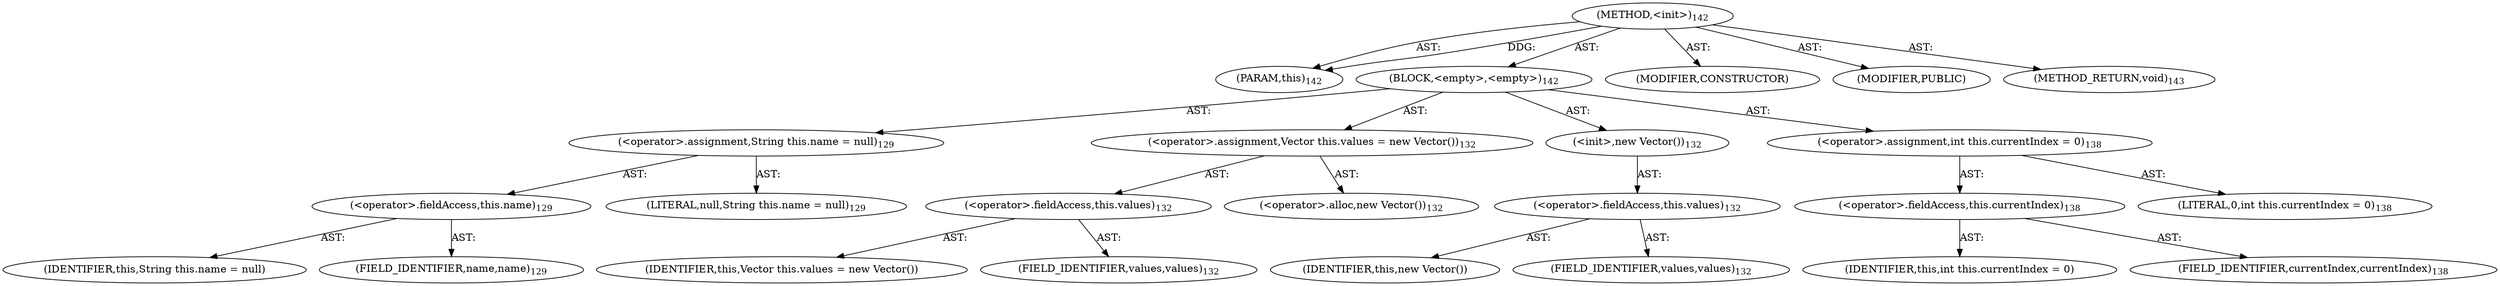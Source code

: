 digraph "&lt;init&gt;" {  
"111669149696" [label = <(METHOD,&lt;init&gt;)<SUB>142</SUB>> ]
"115964117016" [label = <(PARAM,this)<SUB>142</SUB>> ]
"25769803776" [label = <(BLOCK,&lt;empty&gt;,&lt;empty&gt;)<SUB>142</SUB>> ]
"30064771072" [label = <(&lt;operator&gt;.assignment,String this.name = null)<SUB>129</SUB>> ]
"30064771073" [label = <(&lt;operator&gt;.fieldAccess,this.name)<SUB>129</SUB>> ]
"68719476771" [label = <(IDENTIFIER,this,String this.name = null)> ]
"55834574848" [label = <(FIELD_IDENTIFIER,name,name)<SUB>129</SUB>> ]
"90194313216" [label = <(LITERAL,null,String this.name = null)<SUB>129</SUB>> ]
"30064771074" [label = <(&lt;operator&gt;.assignment,Vector this.values = new Vector())<SUB>132</SUB>> ]
"30064771075" [label = <(&lt;operator&gt;.fieldAccess,this.values)<SUB>132</SUB>> ]
"68719476772" [label = <(IDENTIFIER,this,Vector this.values = new Vector())> ]
"55834574849" [label = <(FIELD_IDENTIFIER,values,values)<SUB>132</SUB>> ]
"30064771076" [label = <(&lt;operator&gt;.alloc,new Vector())<SUB>132</SUB>> ]
"30064771077" [label = <(&lt;init&gt;,new Vector())<SUB>132</SUB>> ]
"30064771078" [label = <(&lt;operator&gt;.fieldAccess,this.values)<SUB>132</SUB>> ]
"68719476773" [label = <(IDENTIFIER,this,new Vector())> ]
"55834574850" [label = <(FIELD_IDENTIFIER,values,values)<SUB>132</SUB>> ]
"30064771079" [label = <(&lt;operator&gt;.assignment,int this.currentIndex = 0)<SUB>138</SUB>> ]
"30064771080" [label = <(&lt;operator&gt;.fieldAccess,this.currentIndex)<SUB>138</SUB>> ]
"68719476774" [label = <(IDENTIFIER,this,int this.currentIndex = 0)> ]
"55834574851" [label = <(FIELD_IDENTIFIER,currentIndex,currentIndex)<SUB>138</SUB>> ]
"90194313217" [label = <(LITERAL,0,int this.currentIndex = 0)<SUB>138</SUB>> ]
"133143986197" [label = <(MODIFIER,CONSTRUCTOR)> ]
"133143986198" [label = <(MODIFIER,PUBLIC)> ]
"128849018880" [label = <(METHOD_RETURN,void)<SUB>143</SUB>> ]
  "111669149696" -> "115964117016"  [ label = "AST: "] 
  "111669149696" -> "25769803776"  [ label = "AST: "] 
  "111669149696" -> "133143986197"  [ label = "AST: "] 
  "111669149696" -> "133143986198"  [ label = "AST: "] 
  "111669149696" -> "128849018880"  [ label = "AST: "] 
  "25769803776" -> "30064771072"  [ label = "AST: "] 
  "25769803776" -> "30064771074"  [ label = "AST: "] 
  "25769803776" -> "30064771077"  [ label = "AST: "] 
  "25769803776" -> "30064771079"  [ label = "AST: "] 
  "30064771072" -> "30064771073"  [ label = "AST: "] 
  "30064771072" -> "90194313216"  [ label = "AST: "] 
  "30064771073" -> "68719476771"  [ label = "AST: "] 
  "30064771073" -> "55834574848"  [ label = "AST: "] 
  "30064771074" -> "30064771075"  [ label = "AST: "] 
  "30064771074" -> "30064771076"  [ label = "AST: "] 
  "30064771075" -> "68719476772"  [ label = "AST: "] 
  "30064771075" -> "55834574849"  [ label = "AST: "] 
  "30064771077" -> "30064771078"  [ label = "AST: "] 
  "30064771078" -> "68719476773"  [ label = "AST: "] 
  "30064771078" -> "55834574850"  [ label = "AST: "] 
  "30064771079" -> "30064771080"  [ label = "AST: "] 
  "30064771079" -> "90194313217"  [ label = "AST: "] 
  "30064771080" -> "68719476774"  [ label = "AST: "] 
  "30064771080" -> "55834574851"  [ label = "AST: "] 
  "111669149696" -> "115964117016"  [ label = "DDG: "] 
}

